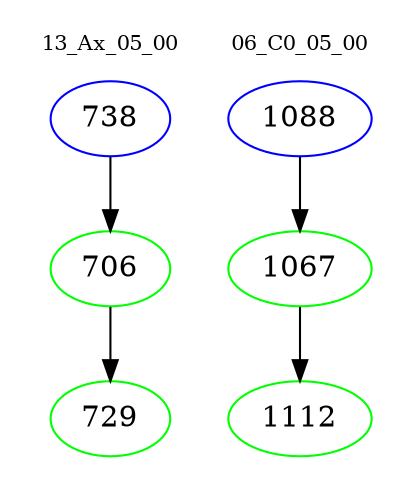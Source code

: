 digraph{
subgraph cluster_0 {
color = white
label = "13_Ax_05_00";
fontsize=10;
T0_738 [label="738", color="blue"]
T0_738 -> T0_706 [color="black"]
T0_706 [label="706", color="green"]
T0_706 -> T0_729 [color="black"]
T0_729 [label="729", color="green"]
}
subgraph cluster_1 {
color = white
label = "06_C0_05_00";
fontsize=10;
T1_1088 [label="1088", color="blue"]
T1_1088 -> T1_1067 [color="black"]
T1_1067 [label="1067", color="green"]
T1_1067 -> T1_1112 [color="black"]
T1_1112 [label="1112", color="green"]
}
}
